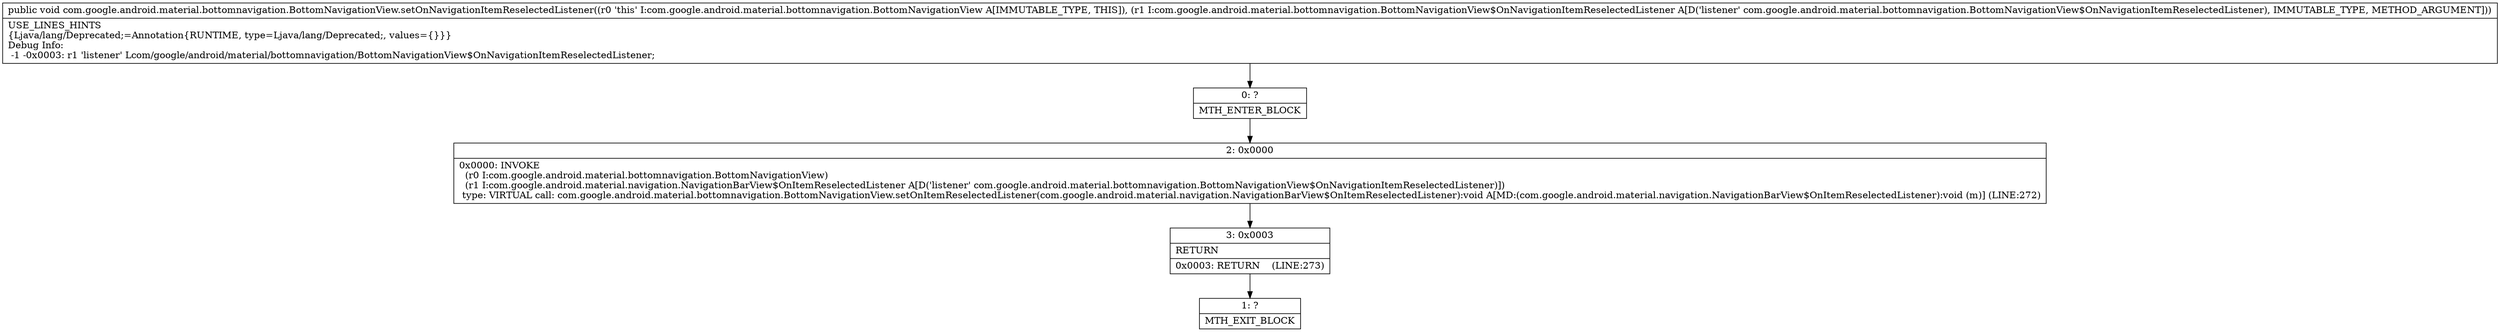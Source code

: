 digraph "CFG forcom.google.android.material.bottomnavigation.BottomNavigationView.setOnNavigationItemReselectedListener(Lcom\/google\/android\/material\/bottomnavigation\/BottomNavigationView$OnNavigationItemReselectedListener;)V" {
Node_0 [shape=record,label="{0\:\ ?|MTH_ENTER_BLOCK\l}"];
Node_2 [shape=record,label="{2\:\ 0x0000|0x0000: INVOKE  \l  (r0 I:com.google.android.material.bottomnavigation.BottomNavigationView)\l  (r1 I:com.google.android.material.navigation.NavigationBarView$OnItemReselectedListener A[D('listener' com.google.android.material.bottomnavigation.BottomNavigationView$OnNavigationItemReselectedListener)])\l type: VIRTUAL call: com.google.android.material.bottomnavigation.BottomNavigationView.setOnItemReselectedListener(com.google.android.material.navigation.NavigationBarView$OnItemReselectedListener):void A[MD:(com.google.android.material.navigation.NavigationBarView$OnItemReselectedListener):void (m)] (LINE:272)\l}"];
Node_3 [shape=record,label="{3\:\ 0x0003|RETURN\l|0x0003: RETURN    (LINE:273)\l}"];
Node_1 [shape=record,label="{1\:\ ?|MTH_EXIT_BLOCK\l}"];
MethodNode[shape=record,label="{public void com.google.android.material.bottomnavigation.BottomNavigationView.setOnNavigationItemReselectedListener((r0 'this' I:com.google.android.material.bottomnavigation.BottomNavigationView A[IMMUTABLE_TYPE, THIS]), (r1 I:com.google.android.material.bottomnavigation.BottomNavigationView$OnNavigationItemReselectedListener A[D('listener' com.google.android.material.bottomnavigation.BottomNavigationView$OnNavigationItemReselectedListener), IMMUTABLE_TYPE, METHOD_ARGUMENT]))  | USE_LINES_HINTS\l\{Ljava\/lang\/Deprecated;=Annotation\{RUNTIME, type=Ljava\/lang\/Deprecated;, values=\{\}\}\}\lDebug Info:\l  \-1 \-0x0003: r1 'listener' Lcom\/google\/android\/material\/bottomnavigation\/BottomNavigationView$OnNavigationItemReselectedListener;\l}"];
MethodNode -> Node_0;Node_0 -> Node_2;
Node_2 -> Node_3;
Node_3 -> Node_1;
}

